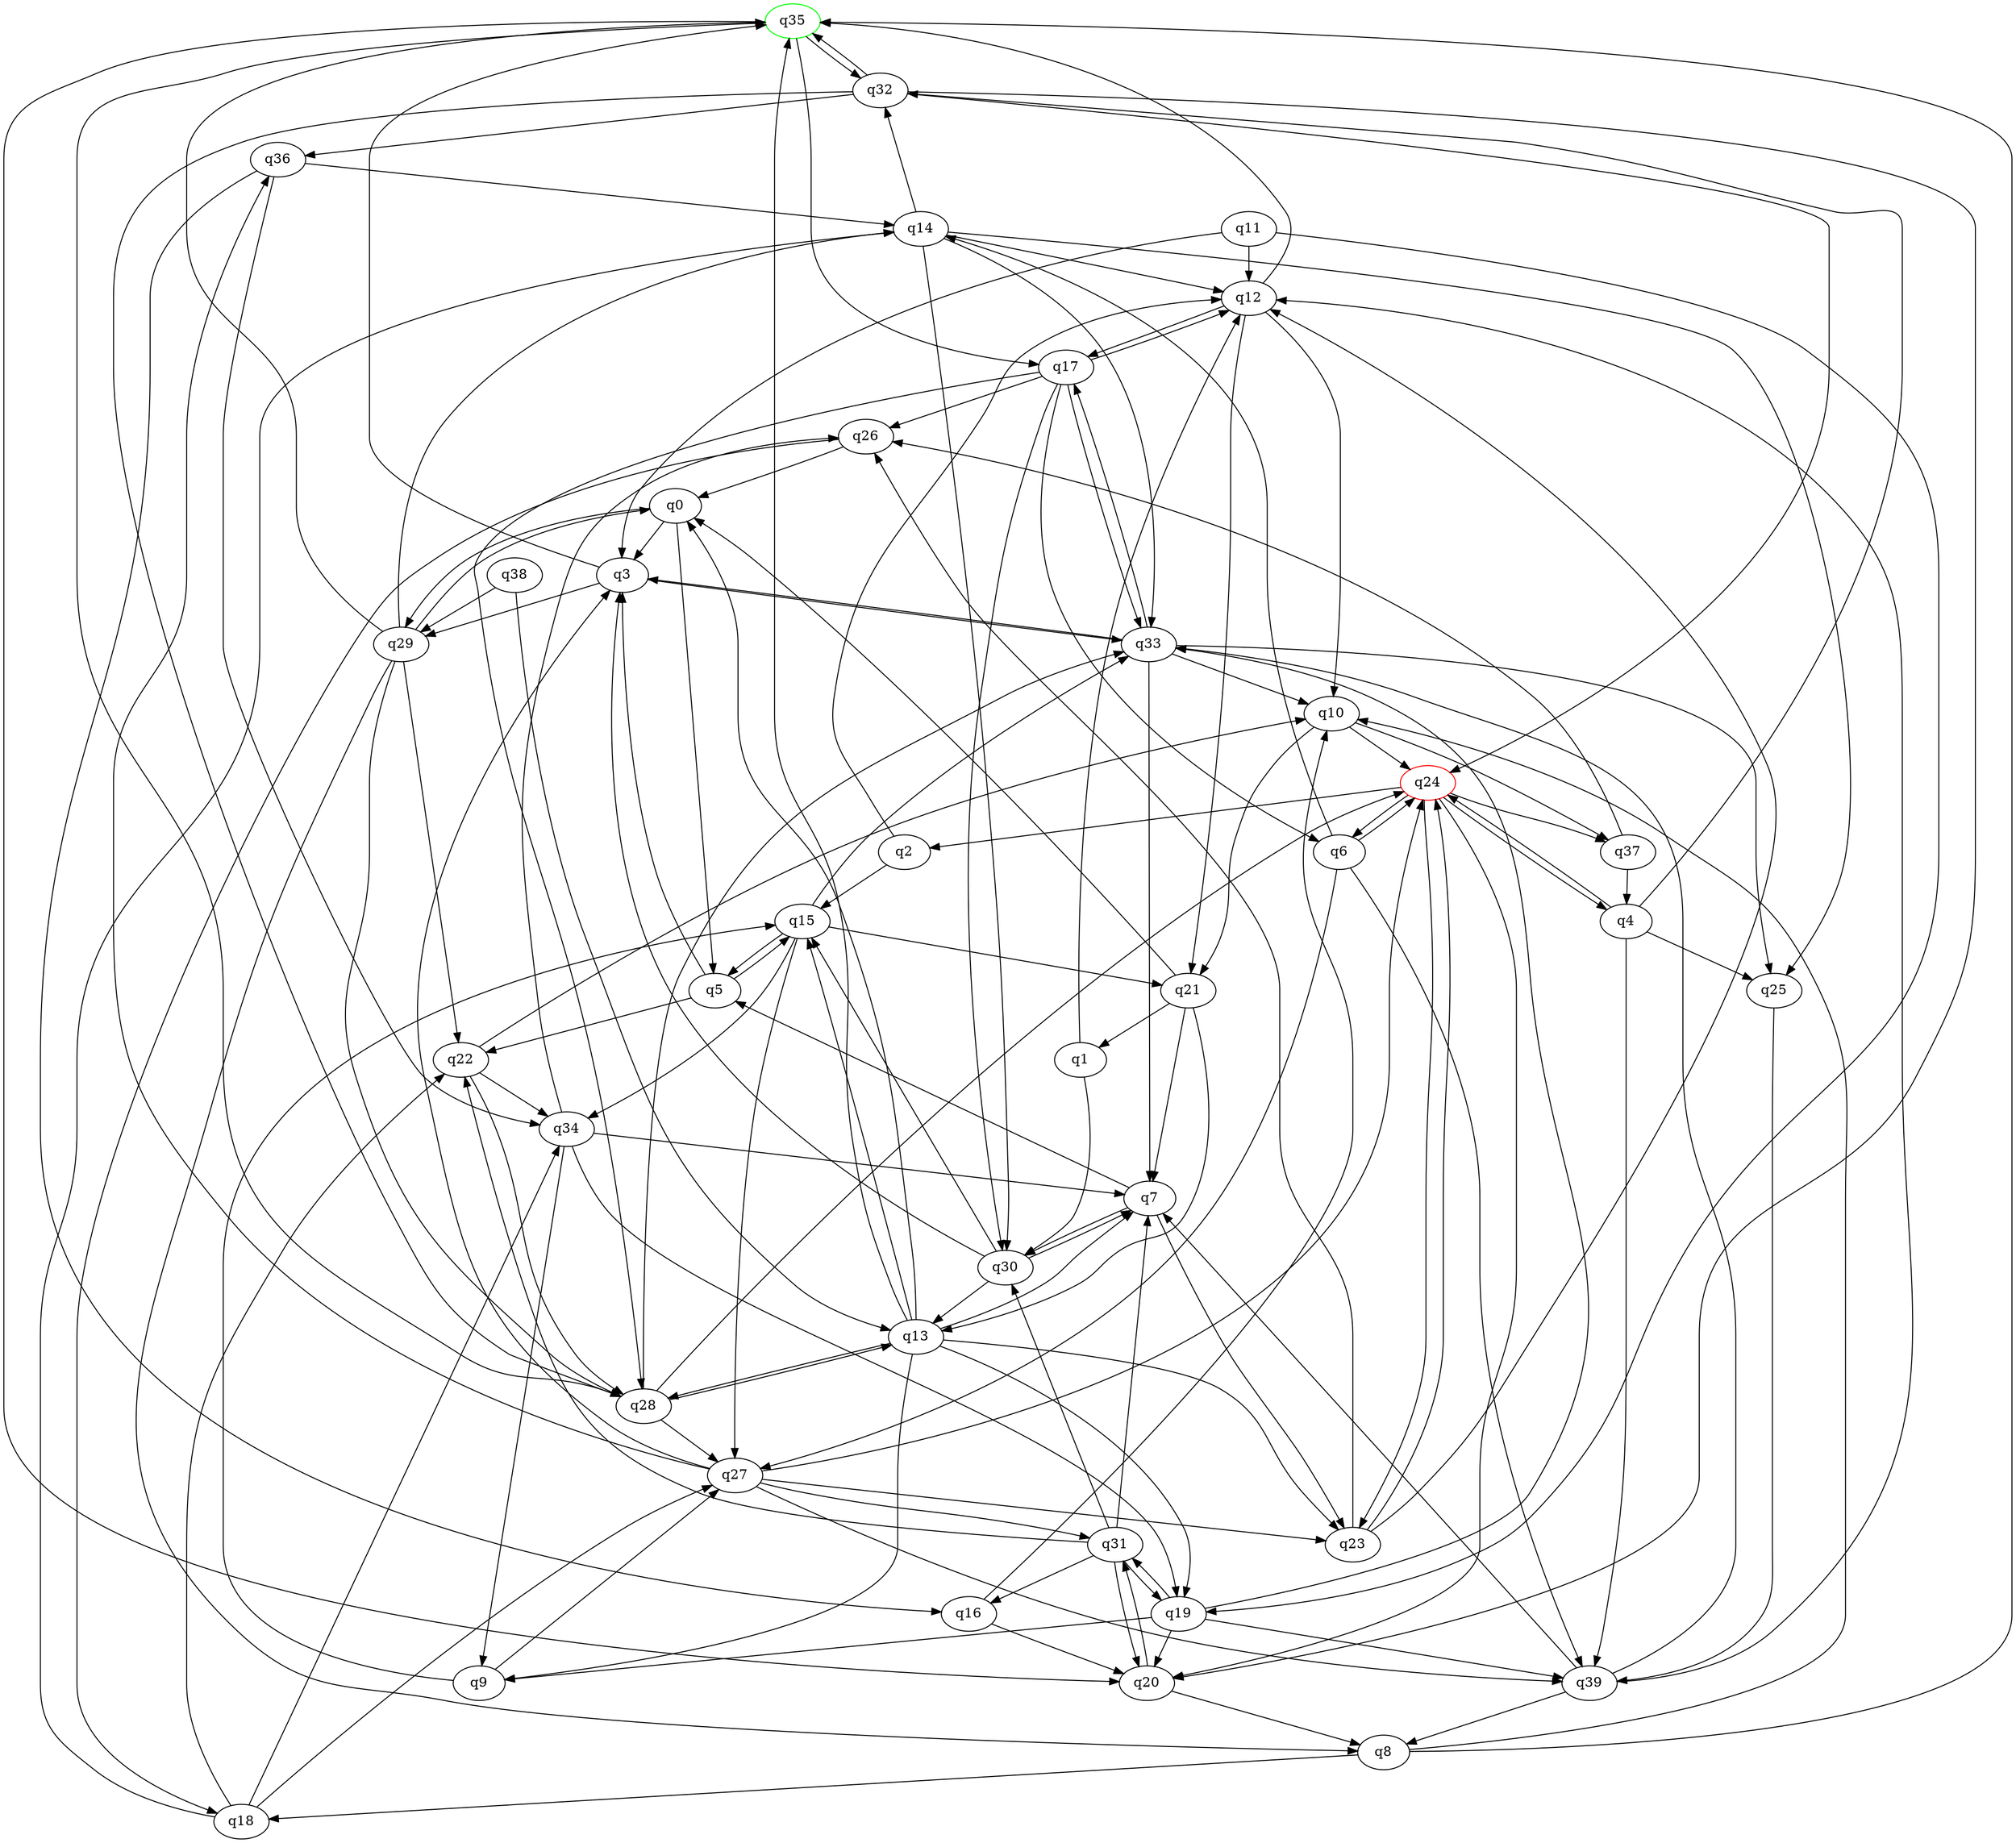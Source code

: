 digraph A{
q35 [initial=1,color=green];
q24 [final=1,color=red];
q0 -> q3;
q0 -> q5;
q0 -> q29;
q1 -> q12;
q1 -> q30;
q2 -> q12;
q2 -> q15;
q3 -> q29;
q3 -> q33;
q3 -> q35;
q4 -> q24;
q4 -> q25;
q4 -> q32;
q4 -> q39;
q5 -> q3;
q5 -> q15;
q5 -> q22;
q6 -> q14;
q6 -> q24;
q6 -> q27;
q6 -> q39;
q7 -> q5;
q7 -> q23;
q7 -> q30;
q8 -> q10;
q8 -> q18;
q8 -> q35;
q9 -> q15;
q9 -> q27;
q10 -> q21;
q10 -> q24;
q10 -> q37;
q11 -> q3;
q11 -> q12;
q11 -> q19;
q12 -> q10;
q12 -> q17;
q12 -> q21;
q12 -> q35;
q13 -> q0;
q13 -> q7;
q13 -> q9;
q13 -> q15;
q13 -> q19;
q13 -> q23;
q13 -> q28;
q13 -> q35;
q14 -> q12;
q14 -> q25;
q14 -> q30;
q14 -> q32;
q14 -> q33;
q15 -> q5;
q15 -> q21;
q15 -> q27;
q15 -> q33;
q15 -> q34;
q16 -> q10;
q16 -> q20;
q17 -> q6;
q17 -> q12;
q17 -> q26;
q17 -> q28;
q17 -> q30;
q17 -> q33;
q18 -> q14;
q18 -> q22;
q18 -> q27;
q18 -> q34;
q19 -> q9;
q19 -> q20;
q19 -> q31;
q19 -> q33;
q19 -> q39;
q20 -> q8;
q20 -> q31;
q21 -> q0;
q21 -> q1;
q21 -> q7;
q21 -> q13;
q22 -> q10;
q22 -> q28;
q22 -> q34;
q23 -> q12;
q23 -> q24;
q23 -> q26;
q24 -> q2;
q24 -> q4;
q24 -> q6;
q24 -> q20;
q24 -> q23;
q24 -> q37;
q25 -> q39;
q26 -> q0;
q26 -> q18;
q27 -> q3;
q27 -> q23;
q27 -> q24;
q27 -> q31;
q27 -> q36;
q27 -> q39;
q28 -> q13;
q28 -> q24;
q28 -> q27;
q28 -> q33;
q29 -> q0;
q29 -> q8;
q29 -> q14;
q29 -> q22;
q29 -> q28;
q29 -> q35;
q30 -> q3;
q30 -> q7;
q30 -> q13;
q30 -> q15;
q31 -> q7;
q31 -> q16;
q31 -> q19;
q31 -> q20;
q31 -> q22;
q31 -> q30;
q32 -> q20;
q32 -> q24;
q32 -> q28;
q32 -> q35;
q32 -> q36;
q33 -> q3;
q33 -> q7;
q33 -> q10;
q33 -> q17;
q33 -> q25;
q34 -> q7;
q34 -> q9;
q34 -> q19;
q34 -> q26;
q35 -> q17;
q35 -> q20;
q35 -> q28;
q35 -> q32;
q36 -> q14;
q36 -> q16;
q36 -> q34;
q37 -> q4;
q37 -> q26;
q38 -> q13;
q38 -> q29;
q39 -> q7;
q39 -> q8;
q39 -> q12;
q39 -> q33;
}